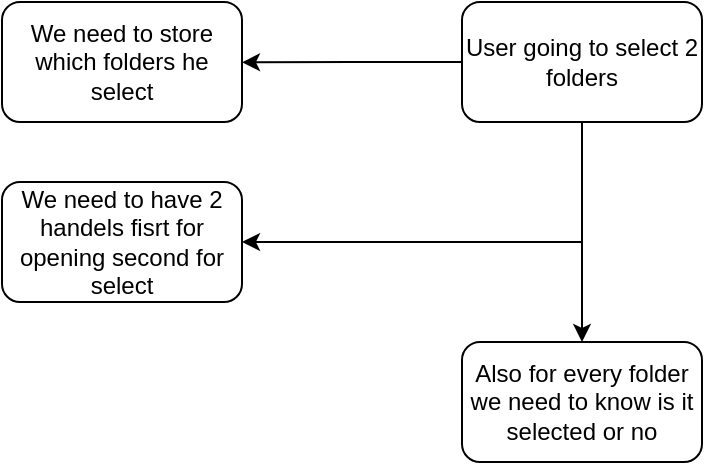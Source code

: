 <mxfile version="22.0.0" type="github">
  <diagram name="Page-1" id="mIhtWHkfx9fTa6XTiC2o">
    <mxGraphModel dx="835" dy="474" grid="1" gridSize="10" guides="1" tooltips="1" connect="1" arrows="1" fold="1" page="1" pageScale="1" pageWidth="850" pageHeight="1100" math="0" shadow="0">
      <root>
        <mxCell id="0" />
        <mxCell id="1" parent="0" />
        <mxCell id="5lB1eDmUe7ZuBebXjrFU-2" style="edgeStyle=orthogonalEdgeStyle;rounded=0;orthogonalLoop=1;jettySize=auto;html=1;exitX=0;exitY=0.5;exitDx=0;exitDy=0;" edge="1" parent="1" source="5lB1eDmUe7ZuBebXjrFU-1">
          <mxGeometry relative="1" as="geometry">
            <mxPoint x="150" y="100.167" as="targetPoint" />
          </mxGeometry>
        </mxCell>
        <mxCell id="5lB1eDmUe7ZuBebXjrFU-5" style="edgeStyle=orthogonalEdgeStyle;rounded=0;orthogonalLoop=1;jettySize=auto;html=1;exitX=0.5;exitY=1;exitDx=0;exitDy=0;entryX=1;entryY=0.5;entryDx=0;entryDy=0;" edge="1" parent="1" source="5lB1eDmUe7ZuBebXjrFU-1" target="5lB1eDmUe7ZuBebXjrFU-4">
          <mxGeometry relative="1" as="geometry" />
        </mxCell>
        <mxCell id="5lB1eDmUe7ZuBebXjrFU-7" style="edgeStyle=orthogonalEdgeStyle;rounded=0;orthogonalLoop=1;jettySize=auto;html=1;exitX=0.5;exitY=1;exitDx=0;exitDy=0;" edge="1" parent="1" source="5lB1eDmUe7ZuBebXjrFU-1" target="5lB1eDmUe7ZuBebXjrFU-6">
          <mxGeometry relative="1" as="geometry" />
        </mxCell>
        <mxCell id="5lB1eDmUe7ZuBebXjrFU-1" value="User going to select 2 folders" style="rounded=1;whiteSpace=wrap;html=1;" vertex="1" parent="1">
          <mxGeometry x="260" y="70" width="120" height="60" as="geometry" />
        </mxCell>
        <mxCell id="5lB1eDmUe7ZuBebXjrFU-3" value="We need to store which folders he select" style="rounded=1;whiteSpace=wrap;html=1;" vertex="1" parent="1">
          <mxGeometry x="30" y="70" width="120" height="60" as="geometry" />
        </mxCell>
        <mxCell id="5lB1eDmUe7ZuBebXjrFU-4" value="We need to have 2 handels fisrt for opening second for select" style="rounded=1;whiteSpace=wrap;html=1;" vertex="1" parent="1">
          <mxGeometry x="30" y="160" width="120" height="60" as="geometry" />
        </mxCell>
        <mxCell id="5lB1eDmUe7ZuBebXjrFU-6" value="Also for every folder we need to know is it selected or no" style="rounded=1;whiteSpace=wrap;html=1;" vertex="1" parent="1">
          <mxGeometry x="260" y="240" width="120" height="60" as="geometry" />
        </mxCell>
      </root>
    </mxGraphModel>
  </diagram>
</mxfile>
